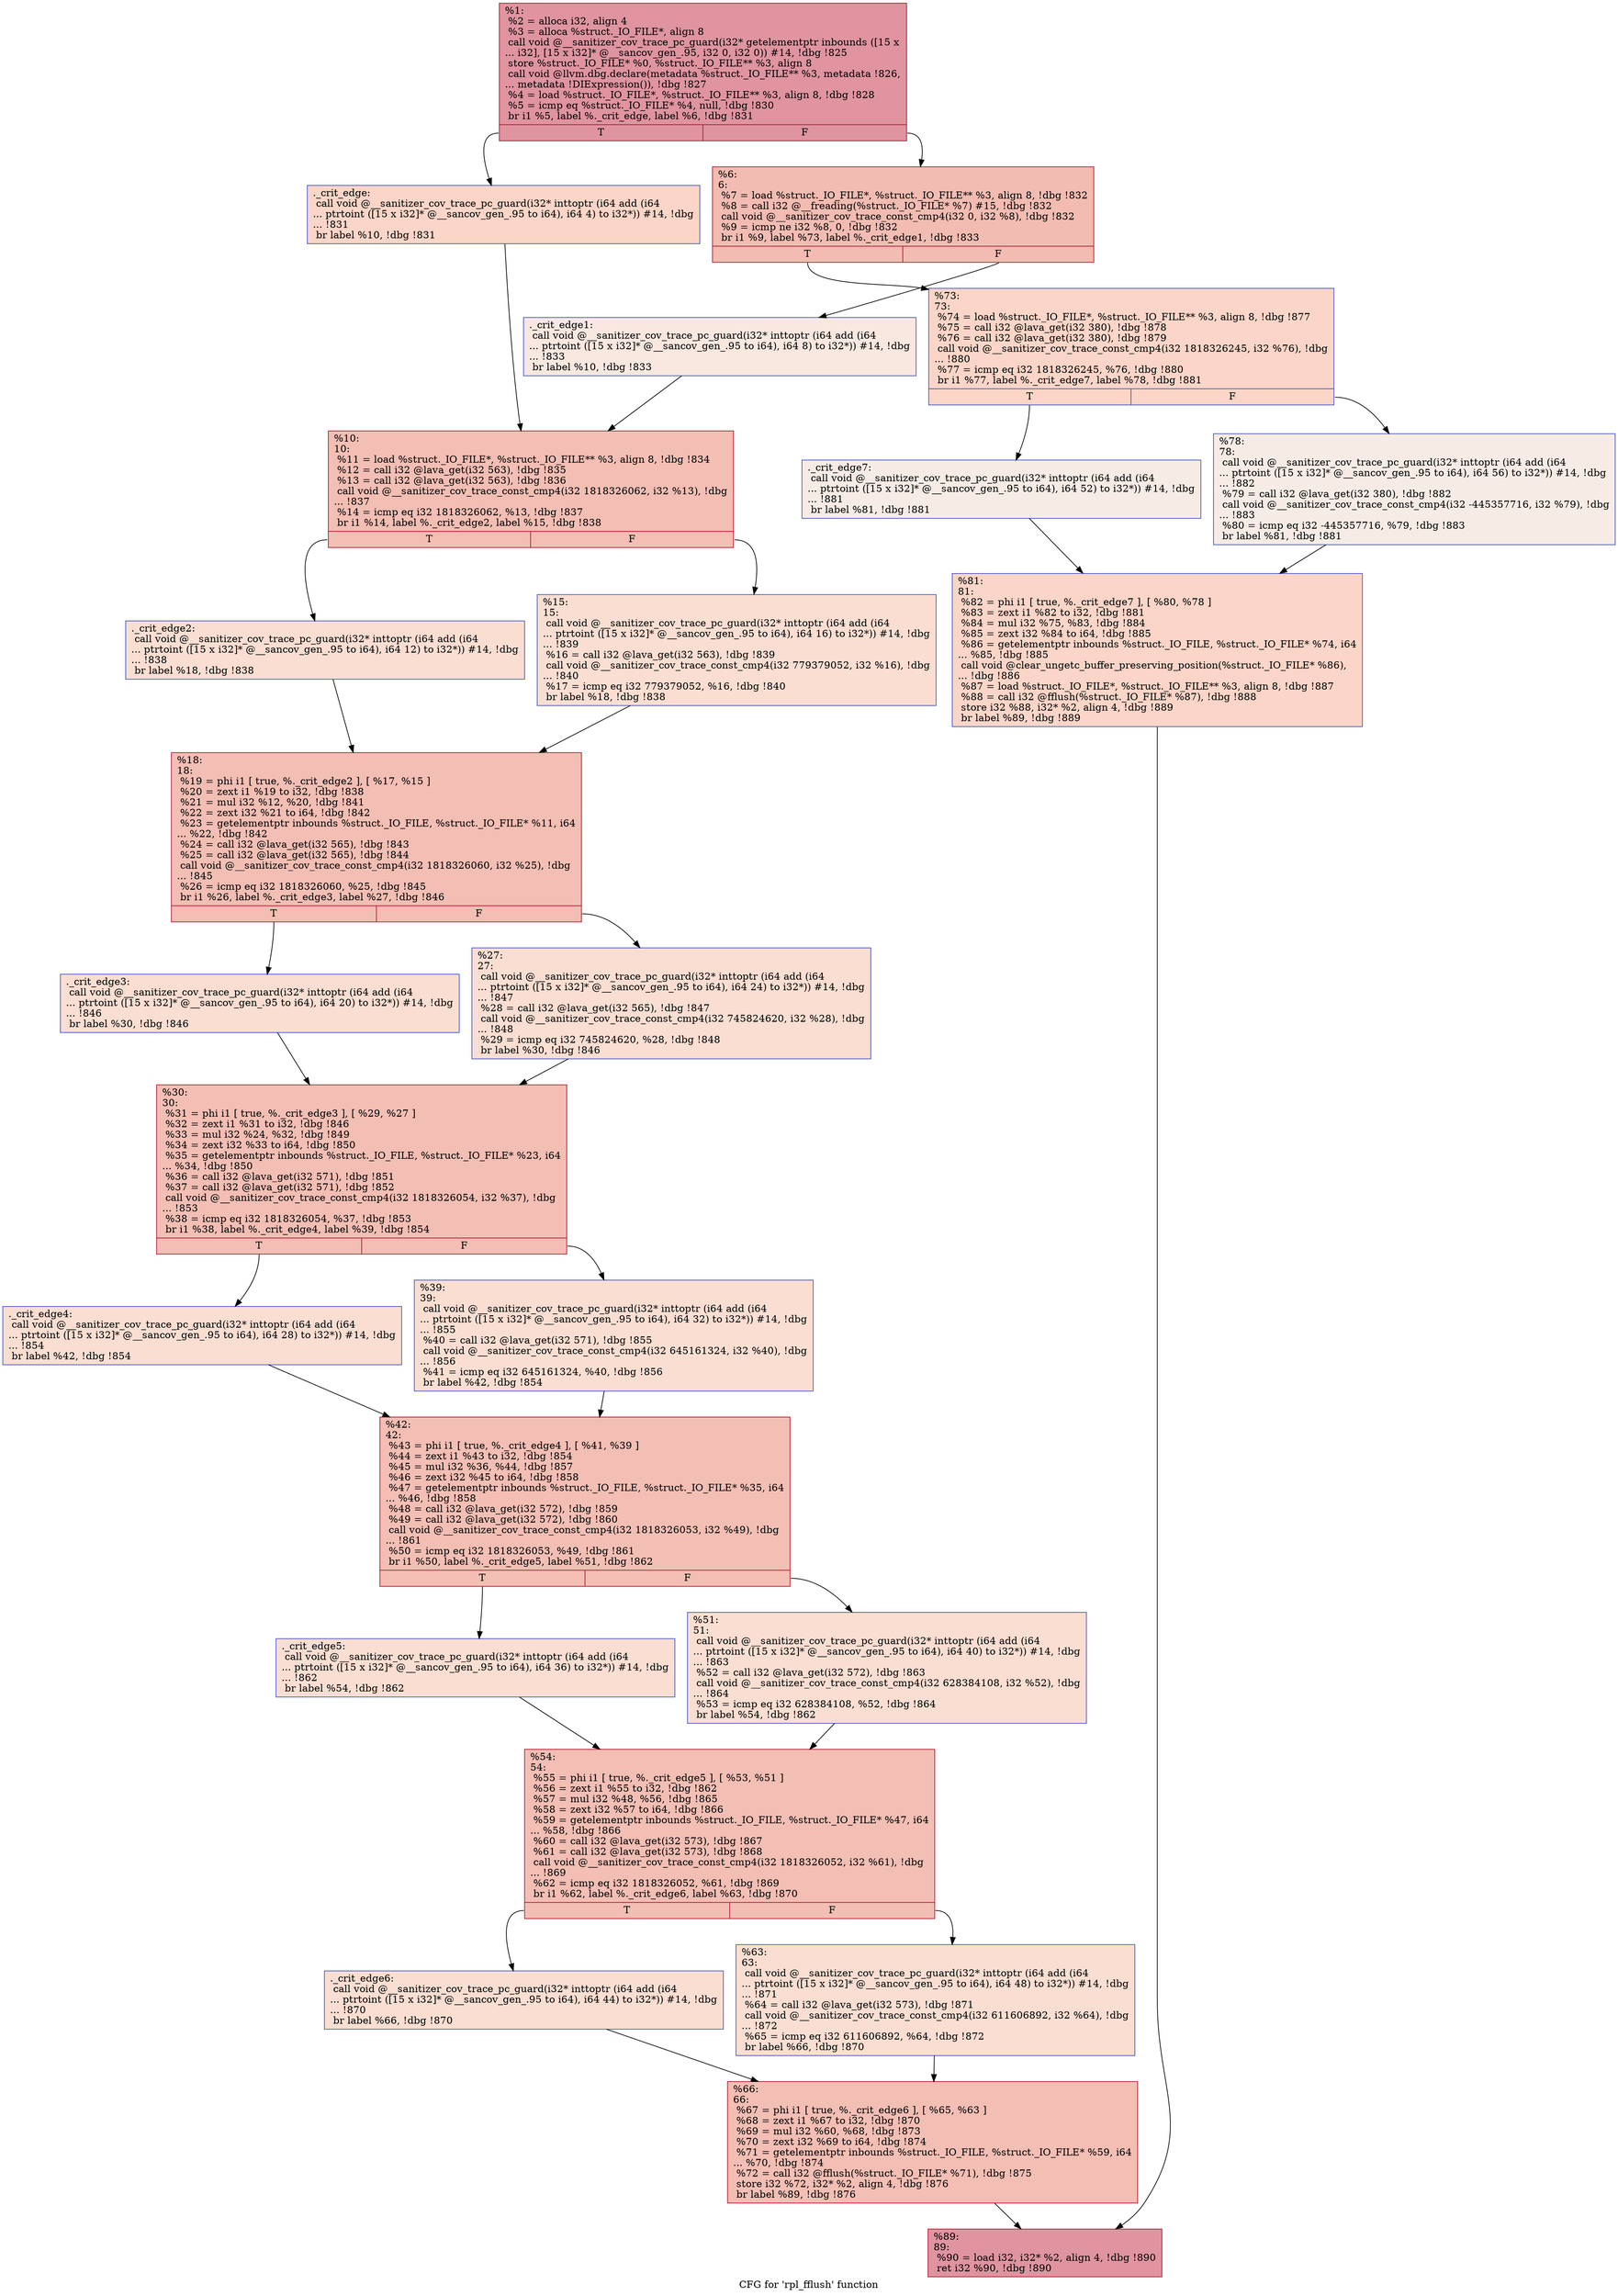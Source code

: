 digraph "CFG for 'rpl_fflush' function" {
	label="CFG for 'rpl_fflush' function";

	Node0x5555559245c0 [shape=record,color="#b70d28ff", style=filled, fillcolor="#b70d2870",label="{%1:\l  %2 = alloca i32, align 4\l  %3 = alloca %struct._IO_FILE*, align 8\l  call void @__sanitizer_cov_trace_pc_guard(i32* getelementptr inbounds ([15 x\l... i32], [15 x i32]* @__sancov_gen_.95, i32 0, i32 0)) #14, !dbg !825\l  store %struct._IO_FILE* %0, %struct._IO_FILE** %3, align 8\l  call void @llvm.dbg.declare(metadata %struct._IO_FILE** %3, metadata !826,\l... metadata !DIExpression()), !dbg !827\l  %4 = load %struct._IO_FILE*, %struct._IO_FILE** %3, align 8, !dbg !828\l  %5 = icmp eq %struct._IO_FILE* %4, null, !dbg !830\l  br i1 %5, label %._crit_edge, label %6, !dbg !831\l|{<s0>T|<s1>F}}"];
	Node0x5555559245c0:s0 -> Node0x555555924870;
	Node0x5555559245c0:s1 -> Node0x5555559248c0;
	Node0x555555924870 [shape=record,color="#3d50c3ff", style=filled, fillcolor="#f5a08170",label="{._crit_edge:                                      \l  call void @__sanitizer_cov_trace_pc_guard(i32* inttoptr (i64 add (i64\l... ptrtoint ([15 x i32]* @__sancov_gen_.95 to i64), i64 4) to i32*)) #14, !dbg\l... !831\l  br label %10, !dbg !831\l}"];
	Node0x555555924870 -> Node0x555555924960;
	Node0x5555559248c0 [shape=record,color="#b70d28ff", style=filled, fillcolor="#e1675170",label="{%6:\l6:                                                \l  %7 = load %struct._IO_FILE*, %struct._IO_FILE** %3, align 8, !dbg !832\l  %8 = call i32 @__freading(%struct._IO_FILE* %7) #15, !dbg !832\l  call void @__sanitizer_cov_trace_const_cmp4(i32 0, i32 %8), !dbg !832\l  %9 = icmp ne i32 %8, 0, !dbg !832\l  br i1 %9, label %73, label %._crit_edge1, !dbg !833\l|{<s0>T|<s1>F}}"];
	Node0x5555559248c0:s0 -> Node0x555555924e60;
	Node0x5555559248c0:s1 -> Node0x555555924910;
	Node0x555555924910 [shape=record,color="#3d50c3ff", style=filled, fillcolor="#f1ccb870",label="{._crit_edge1:                                     \l  call void @__sanitizer_cov_trace_pc_guard(i32* inttoptr (i64 add (i64\l... ptrtoint ([15 x i32]* @__sancov_gen_.95 to i64), i64 8) to i32*)) #14, !dbg\l... !833\l  br label %10, !dbg !833\l}"];
	Node0x555555924910 -> Node0x555555924960;
	Node0x555555924960 [shape=record,color="#b70d28ff", style=filled, fillcolor="#e36c5570",label="{%10:\l10:                                               \l  %11 = load %struct._IO_FILE*, %struct._IO_FILE** %3, align 8, !dbg !834\l  %12 = call i32 @lava_get(i32 563), !dbg !835\l  %13 = call i32 @lava_get(i32 563), !dbg !836\l  call void @__sanitizer_cov_trace_const_cmp4(i32 1818326062, i32 %13), !dbg\l... !837\l  %14 = icmp eq i32 1818326062, %13, !dbg !837\l  br i1 %14, label %._crit_edge2, label %15, !dbg !838\l|{<s0>T|<s1>F}}"];
	Node0x555555924960:s0 -> Node0x5555559249b0;
	Node0x555555924960:s1 -> Node0x555555924a00;
	Node0x5555559249b0 [shape=record,color="#3d50c3ff", style=filled, fillcolor="#f7b59970",label="{._crit_edge2:                                     \l  call void @__sanitizer_cov_trace_pc_guard(i32* inttoptr (i64 add (i64\l... ptrtoint ([15 x i32]* @__sancov_gen_.95 to i64), i64 12) to i32*)) #14, !dbg\l... !838\l  br label %18, !dbg !838\l}"];
	Node0x5555559249b0 -> Node0x555555924a50;
	Node0x555555924a00 [shape=record,color="#3d50c3ff", style=filled, fillcolor="#f7b59970",label="{%15:\l15:                                               \l  call void @__sanitizer_cov_trace_pc_guard(i32* inttoptr (i64 add (i64\l... ptrtoint ([15 x i32]* @__sancov_gen_.95 to i64), i64 16) to i32*)) #14, !dbg\l... !839\l  %16 = call i32 @lava_get(i32 563), !dbg !839\l  call void @__sanitizer_cov_trace_const_cmp4(i32 779379052, i32 %16), !dbg\l... !840\l  %17 = icmp eq i32 779379052, %16, !dbg !840\l  br label %18, !dbg !838\l}"];
	Node0x555555924a00 -> Node0x555555924a50;
	Node0x555555924a50 [shape=record,color="#b70d28ff", style=filled, fillcolor="#e36c5570",label="{%18:\l18:                                               \l  %19 = phi i1 [ true, %._crit_edge2 ], [ %17, %15 ]\l  %20 = zext i1 %19 to i32, !dbg !838\l  %21 = mul i32 %12, %20, !dbg !841\l  %22 = zext i32 %21 to i64, !dbg !842\l  %23 = getelementptr inbounds %struct._IO_FILE, %struct._IO_FILE* %11, i64\l... %22, !dbg !842\l  %24 = call i32 @lava_get(i32 565), !dbg !843\l  %25 = call i32 @lava_get(i32 565), !dbg !844\l  call void @__sanitizer_cov_trace_const_cmp4(i32 1818326060, i32 %25), !dbg\l... !845\l  %26 = icmp eq i32 1818326060, %25, !dbg !845\l  br i1 %26, label %._crit_edge3, label %27, !dbg !846\l|{<s0>T|<s1>F}}"];
	Node0x555555924a50:s0 -> Node0x555555924aa0;
	Node0x555555924a50:s1 -> Node0x555555924af0;
	Node0x555555924aa0 [shape=record,color="#3d50c3ff", style=filled, fillcolor="#f7b59970",label="{._crit_edge3:                                     \l  call void @__sanitizer_cov_trace_pc_guard(i32* inttoptr (i64 add (i64\l... ptrtoint ([15 x i32]* @__sancov_gen_.95 to i64), i64 20) to i32*)) #14, !dbg\l... !846\l  br label %30, !dbg !846\l}"];
	Node0x555555924aa0 -> Node0x555555924b40;
	Node0x555555924af0 [shape=record,color="#3d50c3ff", style=filled, fillcolor="#f7b59970",label="{%27:\l27:                                               \l  call void @__sanitizer_cov_trace_pc_guard(i32* inttoptr (i64 add (i64\l... ptrtoint ([15 x i32]* @__sancov_gen_.95 to i64), i64 24) to i32*)) #14, !dbg\l... !847\l  %28 = call i32 @lava_get(i32 565), !dbg !847\l  call void @__sanitizer_cov_trace_const_cmp4(i32 745824620, i32 %28), !dbg\l... !848\l  %29 = icmp eq i32 745824620, %28, !dbg !848\l  br label %30, !dbg !846\l}"];
	Node0x555555924af0 -> Node0x555555924b40;
	Node0x555555924b40 [shape=record,color="#b70d28ff", style=filled, fillcolor="#e36c5570",label="{%30:\l30:                                               \l  %31 = phi i1 [ true, %._crit_edge3 ], [ %29, %27 ]\l  %32 = zext i1 %31 to i32, !dbg !846\l  %33 = mul i32 %24, %32, !dbg !849\l  %34 = zext i32 %33 to i64, !dbg !850\l  %35 = getelementptr inbounds %struct._IO_FILE, %struct._IO_FILE* %23, i64\l... %34, !dbg !850\l  %36 = call i32 @lava_get(i32 571), !dbg !851\l  %37 = call i32 @lava_get(i32 571), !dbg !852\l  call void @__sanitizer_cov_trace_const_cmp4(i32 1818326054, i32 %37), !dbg\l... !853\l  %38 = icmp eq i32 1818326054, %37, !dbg !853\l  br i1 %38, label %._crit_edge4, label %39, !dbg !854\l|{<s0>T|<s1>F}}"];
	Node0x555555924b40:s0 -> Node0x555555924b90;
	Node0x555555924b40:s1 -> Node0x555555924be0;
	Node0x555555924b90 [shape=record,color="#3d50c3ff", style=filled, fillcolor="#f7b59970",label="{._crit_edge4:                                     \l  call void @__sanitizer_cov_trace_pc_guard(i32* inttoptr (i64 add (i64\l... ptrtoint ([15 x i32]* @__sancov_gen_.95 to i64), i64 28) to i32*)) #14, !dbg\l... !854\l  br label %42, !dbg !854\l}"];
	Node0x555555924b90 -> Node0x555555924c30;
	Node0x555555924be0 [shape=record,color="#3d50c3ff", style=filled, fillcolor="#f7b59970",label="{%39:\l39:                                               \l  call void @__sanitizer_cov_trace_pc_guard(i32* inttoptr (i64 add (i64\l... ptrtoint ([15 x i32]* @__sancov_gen_.95 to i64), i64 32) to i32*)) #14, !dbg\l... !855\l  %40 = call i32 @lava_get(i32 571), !dbg !855\l  call void @__sanitizer_cov_trace_const_cmp4(i32 645161324, i32 %40), !dbg\l... !856\l  %41 = icmp eq i32 645161324, %40, !dbg !856\l  br label %42, !dbg !854\l}"];
	Node0x555555924be0 -> Node0x555555924c30;
	Node0x555555924c30 [shape=record,color="#b70d28ff", style=filled, fillcolor="#e36c5570",label="{%42:\l42:                                               \l  %43 = phi i1 [ true, %._crit_edge4 ], [ %41, %39 ]\l  %44 = zext i1 %43 to i32, !dbg !854\l  %45 = mul i32 %36, %44, !dbg !857\l  %46 = zext i32 %45 to i64, !dbg !858\l  %47 = getelementptr inbounds %struct._IO_FILE, %struct._IO_FILE* %35, i64\l... %46, !dbg !858\l  %48 = call i32 @lava_get(i32 572), !dbg !859\l  %49 = call i32 @lava_get(i32 572), !dbg !860\l  call void @__sanitizer_cov_trace_const_cmp4(i32 1818326053, i32 %49), !dbg\l... !861\l  %50 = icmp eq i32 1818326053, %49, !dbg !861\l  br i1 %50, label %._crit_edge5, label %51, !dbg !862\l|{<s0>T|<s1>F}}"];
	Node0x555555924c30:s0 -> Node0x555555924c80;
	Node0x555555924c30:s1 -> Node0x555555924cd0;
	Node0x555555924c80 [shape=record,color="#3d50c3ff", style=filled, fillcolor="#f7b59970",label="{._crit_edge5:                                     \l  call void @__sanitizer_cov_trace_pc_guard(i32* inttoptr (i64 add (i64\l... ptrtoint ([15 x i32]* @__sancov_gen_.95 to i64), i64 36) to i32*)) #14, !dbg\l... !862\l  br label %54, !dbg !862\l}"];
	Node0x555555924c80 -> Node0x555555924d20;
	Node0x555555924cd0 [shape=record,color="#3d50c3ff", style=filled, fillcolor="#f7b59970",label="{%51:\l51:                                               \l  call void @__sanitizer_cov_trace_pc_guard(i32* inttoptr (i64 add (i64\l... ptrtoint ([15 x i32]* @__sancov_gen_.95 to i64), i64 40) to i32*)) #14, !dbg\l... !863\l  %52 = call i32 @lava_get(i32 572), !dbg !863\l  call void @__sanitizer_cov_trace_const_cmp4(i32 628384108, i32 %52), !dbg\l... !864\l  %53 = icmp eq i32 628384108, %52, !dbg !864\l  br label %54, !dbg !862\l}"];
	Node0x555555924cd0 -> Node0x555555924d20;
	Node0x555555924d20 [shape=record,color="#b70d28ff", style=filled, fillcolor="#e36c5570",label="{%54:\l54:                                               \l  %55 = phi i1 [ true, %._crit_edge5 ], [ %53, %51 ]\l  %56 = zext i1 %55 to i32, !dbg !862\l  %57 = mul i32 %48, %56, !dbg !865\l  %58 = zext i32 %57 to i64, !dbg !866\l  %59 = getelementptr inbounds %struct._IO_FILE, %struct._IO_FILE* %47, i64\l... %58, !dbg !866\l  %60 = call i32 @lava_get(i32 573), !dbg !867\l  %61 = call i32 @lava_get(i32 573), !dbg !868\l  call void @__sanitizer_cov_trace_const_cmp4(i32 1818326052, i32 %61), !dbg\l... !869\l  %62 = icmp eq i32 1818326052, %61, !dbg !869\l  br i1 %62, label %._crit_edge6, label %63, !dbg !870\l|{<s0>T|<s1>F}}"];
	Node0x555555924d20:s0 -> Node0x555555924d70;
	Node0x555555924d20:s1 -> Node0x555555924dc0;
	Node0x555555924d70 [shape=record,color="#3d50c3ff", style=filled, fillcolor="#f7b59970",label="{._crit_edge6:                                     \l  call void @__sanitizer_cov_trace_pc_guard(i32* inttoptr (i64 add (i64\l... ptrtoint ([15 x i32]* @__sancov_gen_.95 to i64), i64 44) to i32*)) #14, !dbg\l... !870\l  br label %66, !dbg !870\l}"];
	Node0x555555924d70 -> Node0x555555924e10;
	Node0x555555924dc0 [shape=record,color="#3d50c3ff", style=filled, fillcolor="#f7b59970",label="{%63:\l63:                                               \l  call void @__sanitizer_cov_trace_pc_guard(i32* inttoptr (i64 add (i64\l... ptrtoint ([15 x i32]* @__sancov_gen_.95 to i64), i64 48) to i32*)) #14, !dbg\l... !871\l  %64 = call i32 @lava_get(i32 573), !dbg !871\l  call void @__sanitizer_cov_trace_const_cmp4(i32 611606892, i32 %64), !dbg\l... !872\l  %65 = icmp eq i32 611606892, %64, !dbg !872\l  br label %66, !dbg !870\l}"];
	Node0x555555924dc0 -> Node0x555555924e10;
	Node0x555555924e10 [shape=record,color="#b70d28ff", style=filled, fillcolor="#e36c5570",label="{%66:\l66:                                               \l  %67 = phi i1 [ true, %._crit_edge6 ], [ %65, %63 ]\l  %68 = zext i1 %67 to i32, !dbg !870\l  %69 = mul i32 %60, %68, !dbg !873\l  %70 = zext i32 %69 to i64, !dbg !874\l  %71 = getelementptr inbounds %struct._IO_FILE, %struct._IO_FILE* %59, i64\l... %70, !dbg !874\l  %72 = call i32 @fflush(%struct._IO_FILE* %71), !dbg !875\l  store i32 %72, i32* %2, align 4, !dbg !876\l  br label %89, !dbg !876\l}"];
	Node0x555555924e10 -> Node0x555555924fa0;
	Node0x555555924e60 [shape=record,color="#3d50c3ff", style=filled, fillcolor="#f5a08170",label="{%73:\l73:                                               \l  %74 = load %struct._IO_FILE*, %struct._IO_FILE** %3, align 8, !dbg !877\l  %75 = call i32 @lava_get(i32 380), !dbg !878\l  %76 = call i32 @lava_get(i32 380), !dbg !879\l  call void @__sanitizer_cov_trace_const_cmp4(i32 1818326245, i32 %76), !dbg\l... !880\l  %77 = icmp eq i32 1818326245, %76, !dbg !880\l  br i1 %77, label %._crit_edge7, label %78, !dbg !881\l|{<s0>T|<s1>F}}"];
	Node0x555555924e60:s0 -> Node0x555555924eb0;
	Node0x555555924e60:s1 -> Node0x555555924f00;
	Node0x555555924eb0 [shape=record,color="#3d50c3ff", style=filled, fillcolor="#ecd3c570",label="{._crit_edge7:                                     \l  call void @__sanitizer_cov_trace_pc_guard(i32* inttoptr (i64 add (i64\l... ptrtoint ([15 x i32]* @__sancov_gen_.95 to i64), i64 52) to i32*)) #14, !dbg\l... !881\l  br label %81, !dbg !881\l}"];
	Node0x555555924eb0 -> Node0x555555924f50;
	Node0x555555924f00 [shape=record,color="#3d50c3ff", style=filled, fillcolor="#ecd3c570",label="{%78:\l78:                                               \l  call void @__sanitizer_cov_trace_pc_guard(i32* inttoptr (i64 add (i64\l... ptrtoint ([15 x i32]* @__sancov_gen_.95 to i64), i64 56) to i32*)) #14, !dbg\l... !882\l  %79 = call i32 @lava_get(i32 380), !dbg !882\l  call void @__sanitizer_cov_trace_const_cmp4(i32 -445357716, i32 %79), !dbg\l... !883\l  %80 = icmp eq i32 -445357716, %79, !dbg !883\l  br label %81, !dbg !881\l}"];
	Node0x555555924f00 -> Node0x555555924f50;
	Node0x555555924f50 [shape=record,color="#3d50c3ff", style=filled, fillcolor="#f5a08170",label="{%81:\l81:                                               \l  %82 = phi i1 [ true, %._crit_edge7 ], [ %80, %78 ]\l  %83 = zext i1 %82 to i32, !dbg !881\l  %84 = mul i32 %75, %83, !dbg !884\l  %85 = zext i32 %84 to i64, !dbg !885\l  %86 = getelementptr inbounds %struct._IO_FILE, %struct._IO_FILE* %74, i64\l... %85, !dbg !885\l  call void @clear_ungetc_buffer_preserving_position(%struct._IO_FILE* %86),\l... !dbg !886\l  %87 = load %struct._IO_FILE*, %struct._IO_FILE** %3, align 8, !dbg !887\l  %88 = call i32 @fflush(%struct._IO_FILE* %87), !dbg !888\l  store i32 %88, i32* %2, align 4, !dbg !889\l  br label %89, !dbg !889\l}"];
	Node0x555555924f50 -> Node0x555555924fa0;
	Node0x555555924fa0 [shape=record,color="#b70d28ff", style=filled, fillcolor="#b70d2870",label="{%89:\l89:                                               \l  %90 = load i32, i32* %2, align 4, !dbg !890\l  ret i32 %90, !dbg !890\l}"];
}
